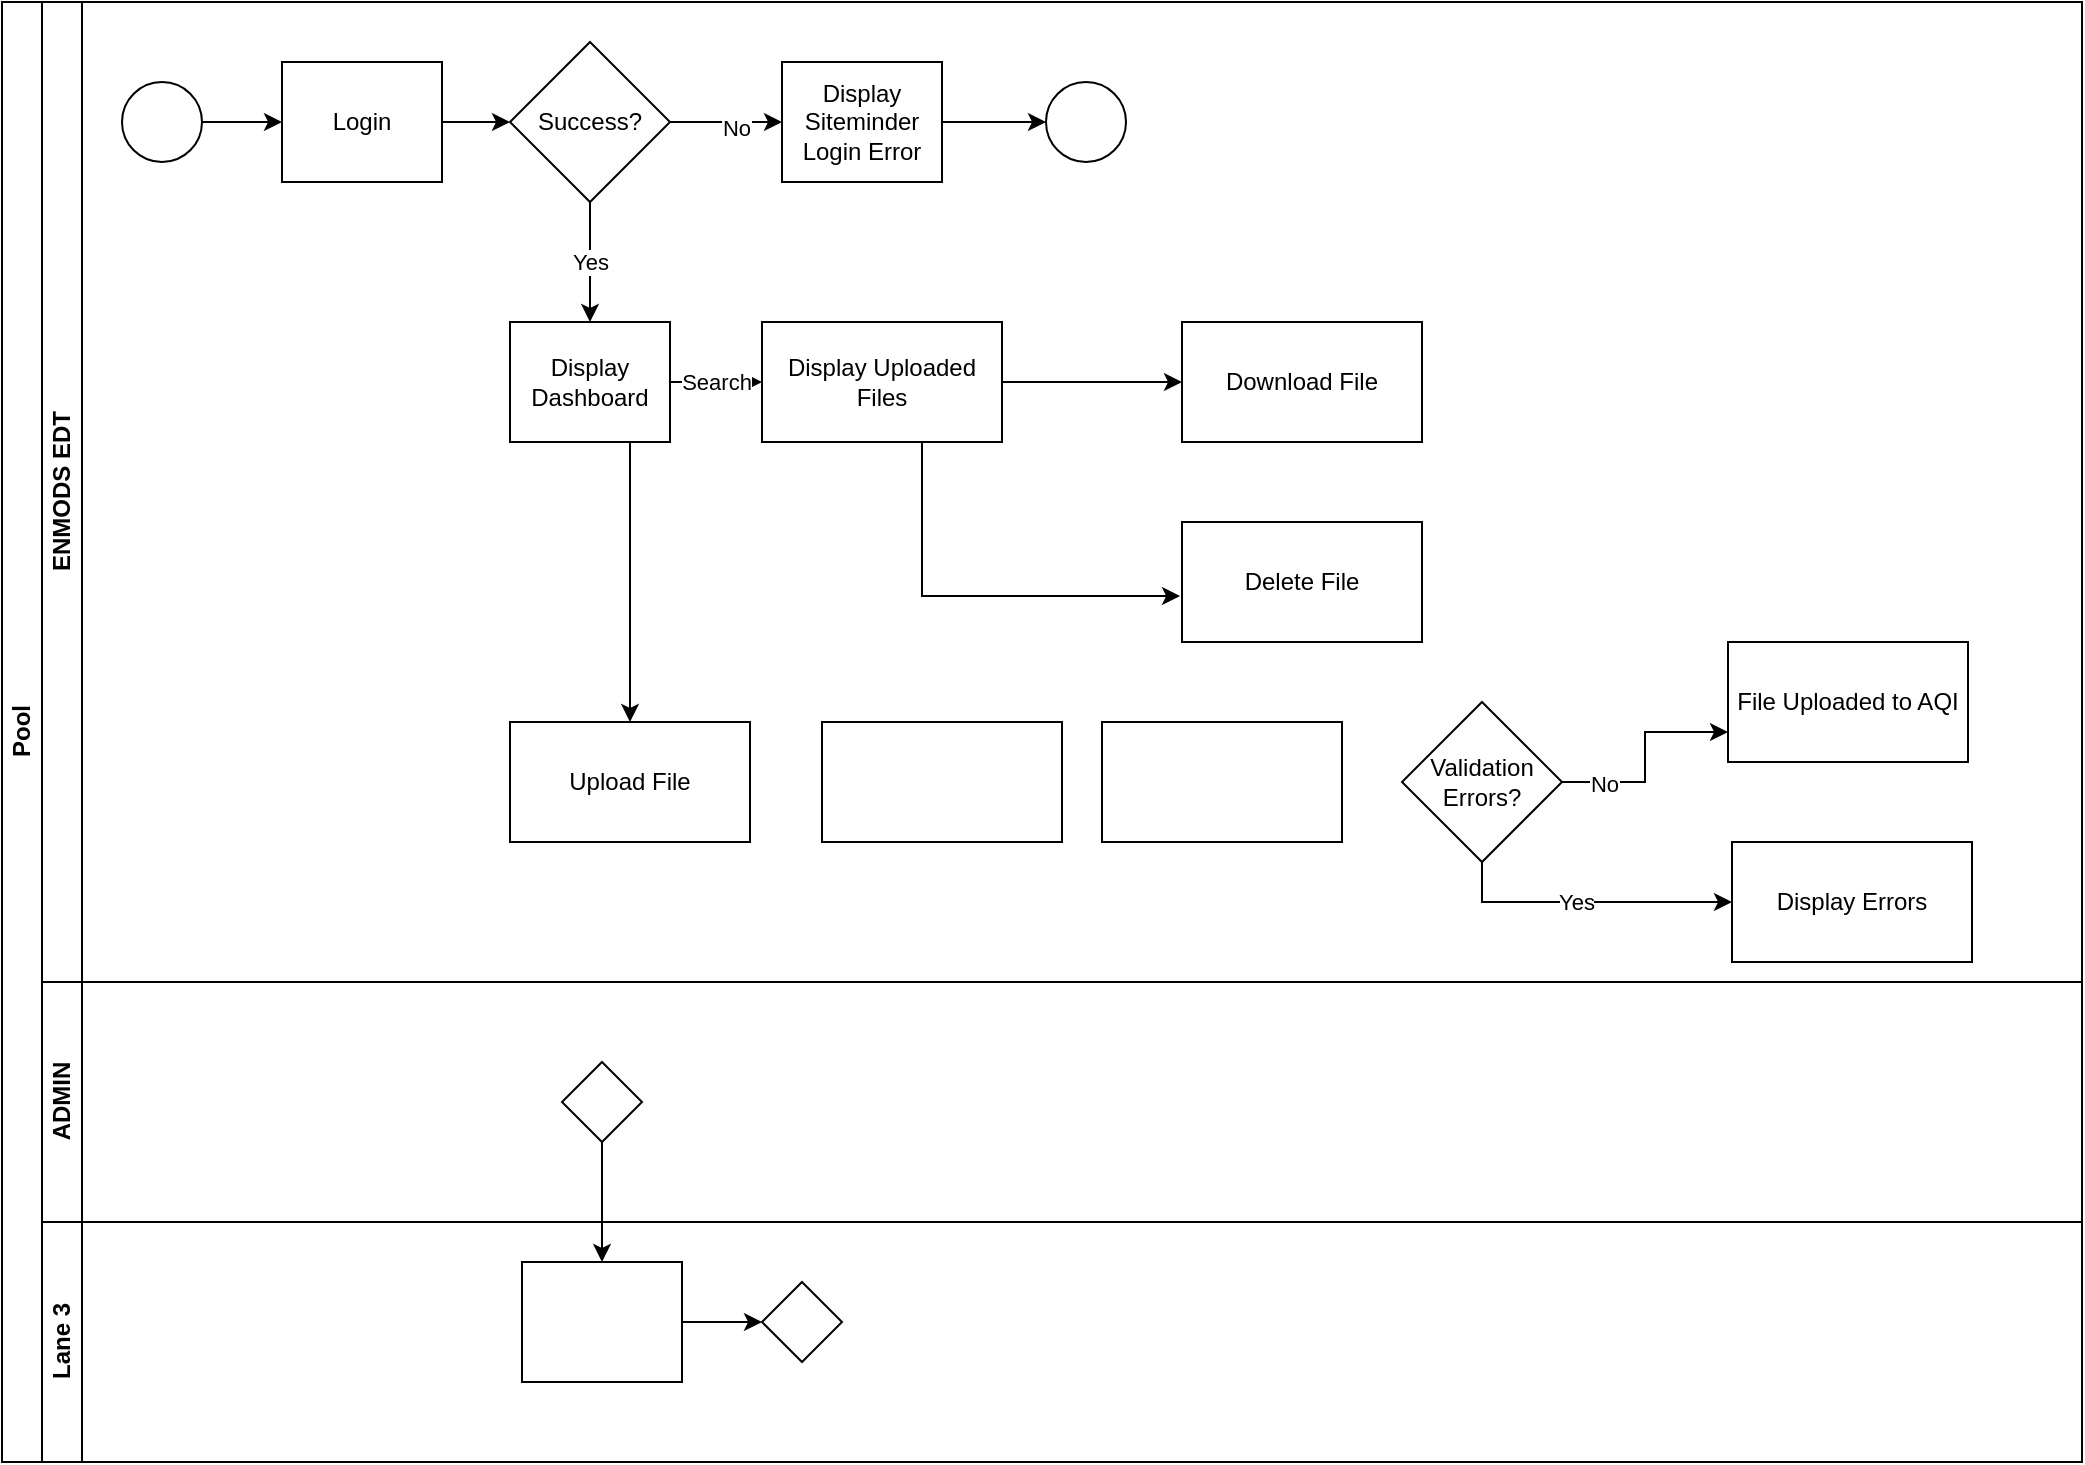 <mxfile version="27.0.9">
  <diagram id="prtHgNgQTEPvFCAcTncT" name="Page-1">
    <mxGraphModel dx="2061" dy="749" grid="1" gridSize="10" guides="1" tooltips="1" connect="1" arrows="1" fold="1" page="1" pageScale="1" pageWidth="827" pageHeight="1169" math="0" shadow="0">
      <root>
        <mxCell id="0" />
        <mxCell id="1" parent="0" />
        <mxCell id="dNxyNK7c78bLwvsdeMH5-19" value="Pool" style="swimlane;html=1;childLayout=stackLayout;resizeParent=1;resizeParentMax=0;horizontal=0;startSize=20;horizontalStack=0;" parent="1" vertex="1">
          <mxGeometry x="-150" y="120" width="1040" height="730" as="geometry" />
        </mxCell>
        <mxCell id="dNxyNK7c78bLwvsdeMH5-35" style="edgeStyle=orthogonalEdgeStyle;rounded=0;orthogonalLoop=1;jettySize=auto;html=1;endArrow=classic;endFill=1;" parent="dNxyNK7c78bLwvsdeMH5-19" source="dNxyNK7c78bLwvsdeMH5-28" target="dNxyNK7c78bLwvsdeMH5-34" edge="1">
          <mxGeometry relative="1" as="geometry" />
        </mxCell>
        <mxCell id="dNxyNK7c78bLwvsdeMH5-20" value="ENMODS EDT" style="swimlane;html=1;startSize=20;horizontal=0;" parent="dNxyNK7c78bLwvsdeMH5-19" vertex="1">
          <mxGeometry x="20" width="1020" height="490" as="geometry" />
        </mxCell>
        <mxCell id="dNxyNK7c78bLwvsdeMH5-25" value="" style="edgeStyle=orthogonalEdgeStyle;rounded=0;orthogonalLoop=1;jettySize=auto;html=1;" parent="dNxyNK7c78bLwvsdeMH5-20" source="dNxyNK7c78bLwvsdeMH5-23" target="dNxyNK7c78bLwvsdeMH5-24" edge="1">
          <mxGeometry relative="1" as="geometry" />
        </mxCell>
        <mxCell id="dNxyNK7c78bLwvsdeMH5-23" value="" style="ellipse;whiteSpace=wrap;html=1;" parent="dNxyNK7c78bLwvsdeMH5-20" vertex="1">
          <mxGeometry x="40" y="40" width="40" height="40" as="geometry" />
        </mxCell>
        <mxCell id="ngB0BJkCK220iGVhnn4i-5" style="edgeStyle=orthogonalEdgeStyle;rounded=0;orthogonalLoop=1;jettySize=auto;html=1;entryX=0;entryY=0.5;entryDx=0;entryDy=0;" edge="1" parent="dNxyNK7c78bLwvsdeMH5-20" source="dNxyNK7c78bLwvsdeMH5-24" target="ngB0BJkCK220iGVhnn4i-1">
          <mxGeometry relative="1" as="geometry" />
        </mxCell>
        <mxCell id="dNxyNK7c78bLwvsdeMH5-24" value="Login" style="rounded=0;whiteSpace=wrap;html=1;fontFamily=Helvetica;fontSize=12;fontColor=#000000;align=center;" parent="dNxyNK7c78bLwvsdeMH5-20" vertex="1">
          <mxGeometry x="120" y="30" width="80" height="60" as="geometry" />
        </mxCell>
        <mxCell id="dNxyNK7c78bLwvsdeMH5-33" value="" style="edgeStyle=orthogonalEdgeStyle;rounded=0;orthogonalLoop=1;jettySize=auto;html=1;endArrow=classic;endFill=1;" parent="dNxyNK7c78bLwvsdeMH5-20" source="dNxyNK7c78bLwvsdeMH5-30" target="dNxyNK7c78bLwvsdeMH5-32" edge="1">
          <mxGeometry relative="1" as="geometry" />
        </mxCell>
        <mxCell id="dNxyNK7c78bLwvsdeMH5-30" value="Display Siteminder Login Error" style="rounded=0;whiteSpace=wrap;html=1;fontFamily=Helvetica;fontSize=12;fontColor=#000000;align=center;" parent="dNxyNK7c78bLwvsdeMH5-20" vertex="1">
          <mxGeometry x="370" y="30" width="80" height="60" as="geometry" />
        </mxCell>
        <mxCell id="dNxyNK7c78bLwvsdeMH5-32" value="" style="ellipse;whiteSpace=wrap;html=1;" parent="dNxyNK7c78bLwvsdeMH5-20" vertex="1">
          <mxGeometry x="502" y="40" width="40" height="40" as="geometry" />
        </mxCell>
        <mxCell id="ngB0BJkCK220iGVhnn4i-6" style="edgeStyle=orthogonalEdgeStyle;rounded=0;orthogonalLoop=1;jettySize=auto;html=1;entryX=0;entryY=0.5;entryDx=0;entryDy=0;" edge="1" parent="dNxyNK7c78bLwvsdeMH5-20" source="ngB0BJkCK220iGVhnn4i-1" target="dNxyNK7c78bLwvsdeMH5-30">
          <mxGeometry relative="1" as="geometry" />
        </mxCell>
        <mxCell id="ngB0BJkCK220iGVhnn4i-8" value="No" style="edgeLabel;html=1;align=center;verticalAlign=middle;resizable=0;points=[];" vertex="1" connectable="0" parent="ngB0BJkCK220iGVhnn4i-6">
          <mxGeometry x="0.179" y="-3" relative="1" as="geometry">
            <mxPoint as="offset" />
          </mxGeometry>
        </mxCell>
        <mxCell id="ngB0BJkCK220iGVhnn4i-7" value="Yes" style="edgeStyle=orthogonalEdgeStyle;rounded=0;orthogonalLoop=1;jettySize=auto;html=1;" edge="1" parent="dNxyNK7c78bLwvsdeMH5-20" source="ngB0BJkCK220iGVhnn4i-1" target="dNxyNK7c78bLwvsdeMH5-26">
          <mxGeometry relative="1" as="geometry" />
        </mxCell>
        <mxCell id="ngB0BJkCK220iGVhnn4i-1" value="Success?" style="rhombus;whiteSpace=wrap;html=1;" vertex="1" parent="dNxyNK7c78bLwvsdeMH5-20">
          <mxGeometry x="234" y="20" width="80" height="80" as="geometry" />
        </mxCell>
        <mxCell id="ngB0BJkCK220iGVhnn4i-10" value="Search" style="edgeStyle=orthogonalEdgeStyle;rounded=0;orthogonalLoop=1;jettySize=auto;html=1;entryX=0;entryY=0.5;entryDx=0;entryDy=0;" edge="1" parent="dNxyNK7c78bLwvsdeMH5-20" source="dNxyNK7c78bLwvsdeMH5-26" target="ngB0BJkCK220iGVhnn4i-9">
          <mxGeometry relative="1" as="geometry" />
        </mxCell>
        <mxCell id="ngB0BJkCK220iGVhnn4i-18" style="edgeStyle=orthogonalEdgeStyle;rounded=0;orthogonalLoop=1;jettySize=auto;html=1;exitX=0.75;exitY=1;exitDx=0;exitDy=0;" edge="1" parent="dNxyNK7c78bLwvsdeMH5-20" source="dNxyNK7c78bLwvsdeMH5-26" target="ngB0BJkCK220iGVhnn4i-17">
          <mxGeometry relative="1" as="geometry" />
        </mxCell>
        <mxCell id="dNxyNK7c78bLwvsdeMH5-26" value="Display Dashboard" style="rounded=0;whiteSpace=wrap;html=1;fontFamily=Helvetica;fontSize=12;fontColor=#000000;align=center;" parent="dNxyNK7c78bLwvsdeMH5-20" vertex="1">
          <mxGeometry x="234" y="160" width="80" height="60" as="geometry" />
        </mxCell>
        <mxCell id="ngB0BJkCK220iGVhnn4i-13" style="edgeStyle=orthogonalEdgeStyle;rounded=0;orthogonalLoop=1;jettySize=auto;html=1;entryX=0;entryY=0.5;entryDx=0;entryDy=0;" edge="1" parent="dNxyNK7c78bLwvsdeMH5-20" source="ngB0BJkCK220iGVhnn4i-9" target="ngB0BJkCK220iGVhnn4i-12">
          <mxGeometry relative="1" as="geometry" />
        </mxCell>
        <mxCell id="ngB0BJkCK220iGVhnn4i-9" value="Display Uploaded Files" style="rounded=0;whiteSpace=wrap;html=1;" vertex="1" parent="dNxyNK7c78bLwvsdeMH5-20">
          <mxGeometry x="360" y="160" width="120" height="60" as="geometry" />
        </mxCell>
        <mxCell id="ngB0BJkCK220iGVhnn4i-11" value="Delete File" style="rounded=0;whiteSpace=wrap;html=1;" vertex="1" parent="dNxyNK7c78bLwvsdeMH5-20">
          <mxGeometry x="570" y="260" width="120" height="60" as="geometry" />
        </mxCell>
        <mxCell id="ngB0BJkCK220iGVhnn4i-12" value="Download File" style="rounded=0;whiteSpace=wrap;html=1;" vertex="1" parent="dNxyNK7c78bLwvsdeMH5-20">
          <mxGeometry x="570" y="160" width="120" height="60" as="geometry" />
        </mxCell>
        <mxCell id="ngB0BJkCK220iGVhnn4i-14" style="edgeStyle=orthogonalEdgeStyle;rounded=0;orthogonalLoop=1;jettySize=auto;html=1;entryX=-0.008;entryY=0.617;entryDx=0;entryDy=0;entryPerimeter=0;" edge="1" parent="dNxyNK7c78bLwvsdeMH5-20" source="ngB0BJkCK220iGVhnn4i-9" target="ngB0BJkCK220iGVhnn4i-11">
          <mxGeometry relative="1" as="geometry">
            <Array as="points">
              <mxPoint x="440" y="297" />
            </Array>
          </mxGeometry>
        </mxCell>
        <mxCell id="ngB0BJkCK220iGVhnn4i-17" value="Upload File" style="rounded=0;whiteSpace=wrap;html=1;" vertex="1" parent="dNxyNK7c78bLwvsdeMH5-20">
          <mxGeometry x="234" y="360" width="120" height="60" as="geometry" />
        </mxCell>
        <mxCell id="ngB0BJkCK220iGVhnn4i-24" style="edgeStyle=orthogonalEdgeStyle;rounded=0;orthogonalLoop=1;jettySize=auto;html=1;entryX=0;entryY=0.75;entryDx=0;entryDy=0;" edge="1" parent="dNxyNK7c78bLwvsdeMH5-20" source="ngB0BJkCK220iGVhnn4i-19" target="ngB0BJkCK220iGVhnn4i-23">
          <mxGeometry relative="1" as="geometry" />
        </mxCell>
        <mxCell id="ngB0BJkCK220iGVhnn4i-26" value="No" style="edgeLabel;html=1;align=center;verticalAlign=middle;resizable=0;points=[];" vertex="1" connectable="0" parent="ngB0BJkCK220iGVhnn4i-24">
          <mxGeometry x="-0.615" y="-1" relative="1" as="geometry">
            <mxPoint as="offset" />
          </mxGeometry>
        </mxCell>
        <mxCell id="ngB0BJkCK220iGVhnn4i-25" style="edgeStyle=orthogonalEdgeStyle;rounded=0;orthogonalLoop=1;jettySize=auto;html=1;" edge="1" parent="dNxyNK7c78bLwvsdeMH5-20" source="ngB0BJkCK220iGVhnn4i-19" target="ngB0BJkCK220iGVhnn4i-22">
          <mxGeometry relative="1" as="geometry">
            <Array as="points">
              <mxPoint x="720" y="450" />
            </Array>
          </mxGeometry>
        </mxCell>
        <mxCell id="ngB0BJkCK220iGVhnn4i-27" value="Yes" style="edgeLabel;html=1;align=center;verticalAlign=middle;resizable=0;points=[];" vertex="1" connectable="0" parent="ngB0BJkCK220iGVhnn4i-25">
          <mxGeometry x="-0.078" relative="1" as="geometry">
            <mxPoint as="offset" />
          </mxGeometry>
        </mxCell>
        <mxCell id="ngB0BJkCK220iGVhnn4i-19" value="Validation Errors?" style="rhombus;whiteSpace=wrap;html=1;" vertex="1" parent="dNxyNK7c78bLwvsdeMH5-20">
          <mxGeometry x="680" y="350" width="80" height="80" as="geometry" />
        </mxCell>
        <mxCell id="ngB0BJkCK220iGVhnn4i-22" value="Display Errors" style="rounded=0;whiteSpace=wrap;html=1;" vertex="1" parent="dNxyNK7c78bLwvsdeMH5-20">
          <mxGeometry x="845" y="420" width="120" height="60" as="geometry" />
        </mxCell>
        <mxCell id="ngB0BJkCK220iGVhnn4i-23" value="File Uploaded to AQI" style="rounded=0;whiteSpace=wrap;html=1;" vertex="1" parent="dNxyNK7c78bLwvsdeMH5-20">
          <mxGeometry x="843" y="320" width="120" height="60" as="geometry" />
        </mxCell>
        <mxCell id="ngB0BJkCK220iGVhnn4i-28" value="" style="rounded=0;whiteSpace=wrap;html=1;" vertex="1" parent="dNxyNK7c78bLwvsdeMH5-20">
          <mxGeometry x="390" y="360" width="120" height="60" as="geometry" />
        </mxCell>
        <mxCell id="ngB0BJkCK220iGVhnn4i-29" value="" style="rounded=0;whiteSpace=wrap;html=1;" vertex="1" parent="dNxyNK7c78bLwvsdeMH5-20">
          <mxGeometry x="530" y="360" width="120" height="60" as="geometry" />
        </mxCell>
        <mxCell id="dNxyNK7c78bLwvsdeMH5-21" value="ADMIN" style="swimlane;html=1;startSize=20;horizontal=0;" parent="dNxyNK7c78bLwvsdeMH5-19" vertex="1">
          <mxGeometry x="20" y="490" width="1020" height="120" as="geometry" />
        </mxCell>
        <mxCell id="dNxyNK7c78bLwvsdeMH5-28" value="" style="rhombus;whiteSpace=wrap;html=1;fontFamily=Helvetica;fontSize=12;fontColor=#000000;align=center;" parent="dNxyNK7c78bLwvsdeMH5-21" vertex="1">
          <mxGeometry x="260" y="40" width="40" height="40" as="geometry" />
        </mxCell>
        <mxCell id="dNxyNK7c78bLwvsdeMH5-22" value="Lane 3" style="swimlane;html=1;startSize=20;horizontal=0;" parent="dNxyNK7c78bLwvsdeMH5-19" vertex="1">
          <mxGeometry x="20" y="610" width="1020" height="120" as="geometry" />
        </mxCell>
        <mxCell id="dNxyNK7c78bLwvsdeMH5-37" value="" style="edgeStyle=orthogonalEdgeStyle;rounded=0;orthogonalLoop=1;jettySize=auto;html=1;endArrow=classic;endFill=1;" parent="dNxyNK7c78bLwvsdeMH5-22" source="dNxyNK7c78bLwvsdeMH5-34" target="dNxyNK7c78bLwvsdeMH5-36" edge="1">
          <mxGeometry relative="1" as="geometry" />
        </mxCell>
        <mxCell id="dNxyNK7c78bLwvsdeMH5-34" value="" style="rounded=0;whiteSpace=wrap;html=1;fontFamily=Helvetica;fontSize=12;fontColor=#000000;align=center;" parent="dNxyNK7c78bLwvsdeMH5-22" vertex="1">
          <mxGeometry x="240" y="20" width="80" height="60" as="geometry" />
        </mxCell>
        <mxCell id="dNxyNK7c78bLwvsdeMH5-36" value="" style="rhombus;whiteSpace=wrap;html=1;fontFamily=Helvetica;fontSize=12;fontColor=#000000;align=center;" parent="dNxyNK7c78bLwvsdeMH5-22" vertex="1">
          <mxGeometry x="360" y="30" width="40" height="40" as="geometry" />
        </mxCell>
      </root>
    </mxGraphModel>
  </diagram>
</mxfile>
